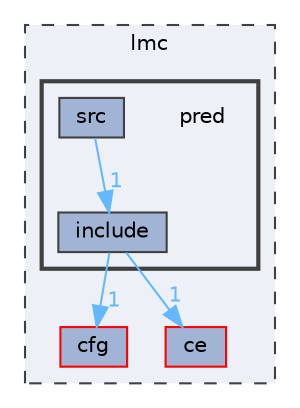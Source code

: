 digraph "lmc/pred"
{
 // LATEX_PDF_SIZE
  bgcolor="transparent";
  edge [fontname=Helvetica,fontsize=10,labelfontname=Helvetica,labelfontsize=10];
  node [fontname=Helvetica,fontsize=10,shape=box,height=0.2,width=0.4];
  compound=true
  subgraph clusterdir_a5e59b946ac651511046c4c0121d9e13 {
    graph [ bgcolor="#edf0f7", pencolor="grey25", label="lmc", fontname=Helvetica,fontsize=10 style="filled,dashed", URL="dir_a5e59b946ac651511046c4c0121d9e13.html",tooltip=""]
  dir_cc50ab69a678fc92792050daa430bfb1 [label="cfg", fillcolor="#a2b4d6", color="red", style="filled", URL="dir_cc50ab69a678fc92792050daa430bfb1.html",tooltip=""];
  dir_e3f746924270fabafc4f26a960b82b79 [label="ce", fillcolor="#a2b4d6", color="red", style="filled", URL="dir_e3f746924270fabafc4f26a960b82b79.html",tooltip=""];
  subgraph clusterdir_a0be1b83ab0471bb6d5335518275ae83 {
    graph [ bgcolor="#edf0f7", pencolor="grey25", label="", fontname=Helvetica,fontsize=10 style="filled,bold", URL="dir_a0be1b83ab0471bb6d5335518275ae83.html",tooltip=""]
    dir_a0be1b83ab0471bb6d5335518275ae83 [shape=plaintext, label="pred"];
  dir_4ed86f68f5f8b8ef47fc1a480e80c02a [label="include", fillcolor="#a2b4d6", color="grey25", style="filled", URL="dir_4ed86f68f5f8b8ef47fc1a480e80c02a.html",tooltip=""];
  dir_6859c9f8dcf4abba76b2c8f06d1f4f3e [label="src", fillcolor="#a2b4d6", color="grey25", style="filled", URL="dir_6859c9f8dcf4abba76b2c8f06d1f4f3e.html",tooltip=""];
  }
  }
  dir_4ed86f68f5f8b8ef47fc1a480e80c02a->dir_cc50ab69a678fc92792050daa430bfb1 [headlabel="1", labeldistance=1.5 headhref="dir_000009_000003.html" href="dir_000009_000003.html" color="steelblue1" fontcolor="steelblue1"];
  dir_4ed86f68f5f8b8ef47fc1a480e80c02a->dir_e3f746924270fabafc4f26a960b82b79 [headlabel="1", labeldistance=1.5 headhref="dir_000009_000002.html" href="dir_000009_000002.html" color="steelblue1" fontcolor="steelblue1"];
  dir_6859c9f8dcf4abba76b2c8f06d1f4f3e->dir_4ed86f68f5f8b8ef47fc1a480e80c02a [headlabel="1", labeldistance=1.5 headhref="dir_000018_000009.html" href="dir_000018_000009.html" color="steelblue1" fontcolor="steelblue1"];
}
